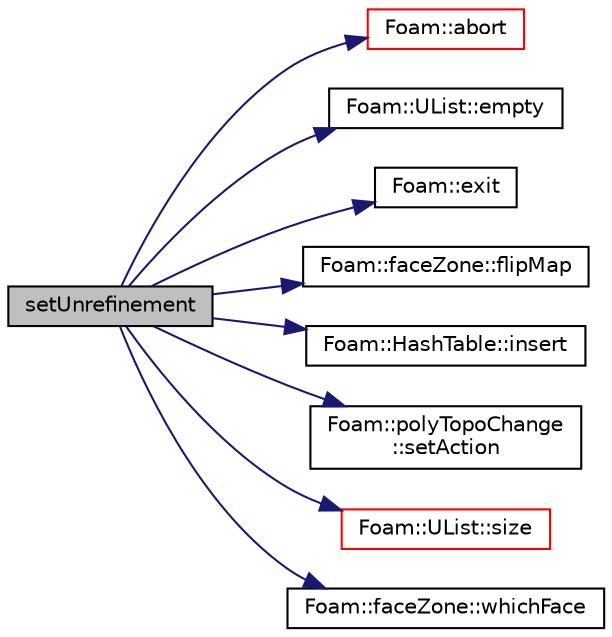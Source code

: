 digraph "setUnrefinement"
{
  bgcolor="transparent";
  edge [fontname="Helvetica",fontsize="10",labelfontname="Helvetica",labelfontsize="10"];
  node [fontname="Helvetica",fontsize="10",shape=record];
  rankdir="LR";
  Node1 [label="setUnrefinement",height=0.2,width=0.4,color="black", fillcolor="grey75", style="filled" fontcolor="black"];
  Node1 -> Node2 [color="midnightblue",fontsize="10",style="solid",fontname="Helvetica"];
  Node2 [label="Foam::abort",height=0.2,width=0.4,color="red",URL="$namespaceFoam.html#a447107a607d03e417307c203fa5fb44b"];
  Node1 -> Node3 [color="midnightblue",fontsize="10",style="solid",fontname="Helvetica"];
  Node3 [label="Foam::UList::empty",height=0.2,width=0.4,color="black",URL="$classFoam_1_1UList.html#a3f6fc5de06a318920d84f3c3742db07f",tooltip="True if the UList is empty (ie, size() is zero) "];
  Node1 -> Node4 [color="midnightblue",fontsize="10",style="solid",fontname="Helvetica"];
  Node4 [label="Foam::exit",height=0.2,width=0.4,color="black",URL="$namespaceFoam.html#a06ca7250d8e89caf05243ec094843642"];
  Node1 -> Node5 [color="midnightblue",fontsize="10",style="solid",fontname="Helvetica"];
  Node5 [label="Foam::faceZone::flipMap",height=0.2,width=0.4,color="black",URL="$classFoam_1_1faceZone.html#ae010e9aa1fb7b930973122f73b998498",tooltip="Return face flip map. "];
  Node1 -> Node6 [color="midnightblue",fontsize="10",style="solid",fontname="Helvetica"];
  Node6 [label="Foam::HashTable::insert",height=0.2,width=0.4,color="black",URL="$classFoam_1_1HashTable.html#a7bd6fa0d9d8d929187341de02d258e83",tooltip="Copy insert a new entry, not overwriting existing entries. "];
  Node1 -> Node7 [color="midnightblue",fontsize="10",style="solid",fontname="Helvetica"];
  Node7 [label="Foam::polyTopoChange\l::setAction",height=0.2,width=0.4,color="black",URL="$classFoam_1_1polyTopoChange.html#a40a23962b792d24f4cb999f5b55aece2",tooltip="For compatibility with polyTopoChange: set topological action. "];
  Node1 -> Node8 [color="midnightblue",fontsize="10",style="solid",fontname="Helvetica"];
  Node8 [label="Foam::UList::size",height=0.2,width=0.4,color="red",URL="$classFoam_1_1UList.html#afee03bfededf699921815b2bf3c41e35",tooltip="Override size to be inconsistent with allocated storage. "];
  Node1 -> Node9 [color="midnightblue",fontsize="10",style="solid",fontname="Helvetica"];
  Node9 [label="Foam::faceZone::whichFace",height=0.2,width=0.4,color="black",URL="$classFoam_1_1faceZone.html#a44dd2110316f20b114950fef748cb7c2",tooltip="Helper function to re-direct to zone::localID(...) "];
}
